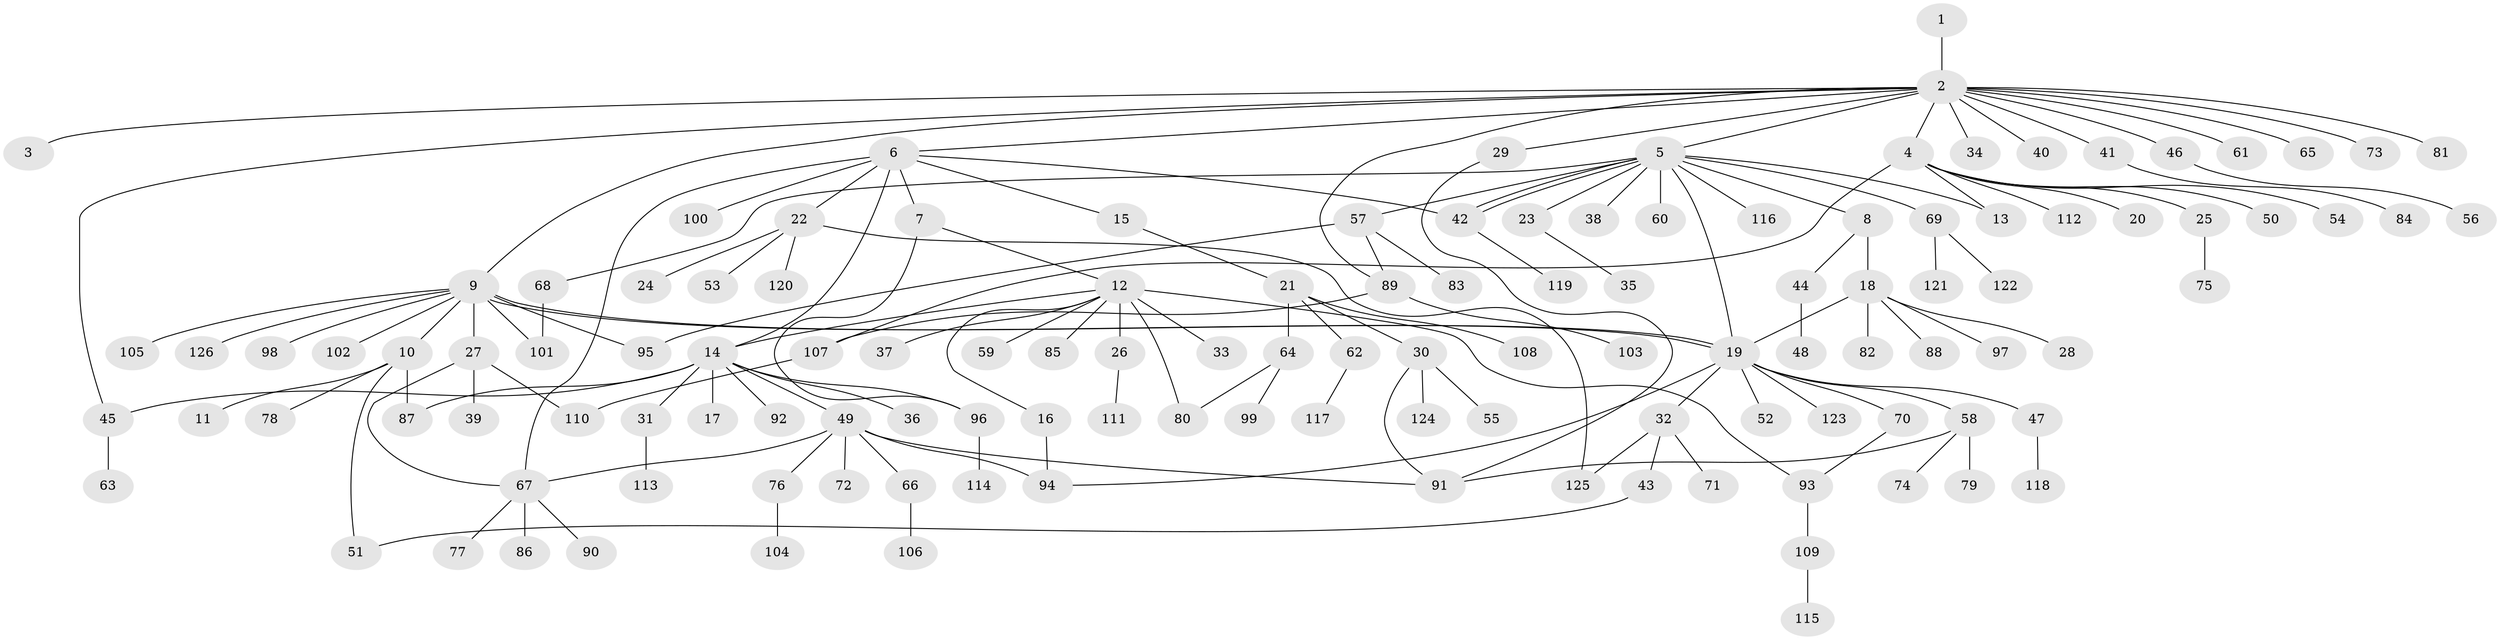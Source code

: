 // coarse degree distribution, {1: 0.8412698412698413, 11: 0.031746031746031744, 2: 0.06349206349206349, 9: 0.015873015873015872, 8: 0.015873015873015872, 15: 0.015873015873015872, 21: 0.015873015873015872}
// Generated by graph-tools (version 1.1) at 2025/51/03/04/25 21:51:12]
// undirected, 126 vertices, 151 edges
graph export_dot {
graph [start="1"]
  node [color=gray90,style=filled];
  1;
  2;
  3;
  4;
  5;
  6;
  7;
  8;
  9;
  10;
  11;
  12;
  13;
  14;
  15;
  16;
  17;
  18;
  19;
  20;
  21;
  22;
  23;
  24;
  25;
  26;
  27;
  28;
  29;
  30;
  31;
  32;
  33;
  34;
  35;
  36;
  37;
  38;
  39;
  40;
  41;
  42;
  43;
  44;
  45;
  46;
  47;
  48;
  49;
  50;
  51;
  52;
  53;
  54;
  55;
  56;
  57;
  58;
  59;
  60;
  61;
  62;
  63;
  64;
  65;
  66;
  67;
  68;
  69;
  70;
  71;
  72;
  73;
  74;
  75;
  76;
  77;
  78;
  79;
  80;
  81;
  82;
  83;
  84;
  85;
  86;
  87;
  88;
  89;
  90;
  91;
  92;
  93;
  94;
  95;
  96;
  97;
  98;
  99;
  100;
  101;
  102;
  103;
  104;
  105;
  106;
  107;
  108;
  109;
  110;
  111;
  112;
  113;
  114;
  115;
  116;
  117;
  118;
  119;
  120;
  121;
  122;
  123;
  124;
  125;
  126;
  1 -- 2;
  2 -- 3;
  2 -- 4;
  2 -- 5;
  2 -- 6;
  2 -- 9;
  2 -- 29;
  2 -- 34;
  2 -- 40;
  2 -- 41;
  2 -- 45;
  2 -- 46;
  2 -- 61;
  2 -- 65;
  2 -- 73;
  2 -- 81;
  2 -- 89;
  4 -- 13;
  4 -- 20;
  4 -- 25;
  4 -- 50;
  4 -- 54;
  4 -- 107;
  4 -- 112;
  5 -- 8;
  5 -- 13;
  5 -- 19;
  5 -- 23;
  5 -- 38;
  5 -- 42;
  5 -- 42;
  5 -- 57;
  5 -- 60;
  5 -- 68;
  5 -- 69;
  5 -- 116;
  6 -- 7;
  6 -- 14;
  6 -- 15;
  6 -- 22;
  6 -- 42;
  6 -- 67;
  6 -- 100;
  7 -- 12;
  7 -- 96;
  8 -- 18;
  8 -- 44;
  9 -- 10;
  9 -- 19;
  9 -- 19;
  9 -- 27;
  9 -- 95;
  9 -- 98;
  9 -- 101;
  9 -- 102;
  9 -- 105;
  9 -- 126;
  10 -- 11;
  10 -- 51;
  10 -- 78;
  10 -- 87;
  12 -- 14;
  12 -- 16;
  12 -- 26;
  12 -- 33;
  12 -- 37;
  12 -- 59;
  12 -- 80;
  12 -- 85;
  12 -- 93;
  14 -- 17;
  14 -- 31;
  14 -- 36;
  14 -- 45;
  14 -- 49;
  14 -- 87;
  14 -- 92;
  14 -- 96;
  15 -- 21;
  16 -- 94;
  18 -- 19;
  18 -- 28;
  18 -- 82;
  18 -- 88;
  18 -- 97;
  19 -- 32;
  19 -- 47;
  19 -- 52;
  19 -- 58;
  19 -- 70;
  19 -- 94;
  19 -- 123;
  21 -- 30;
  21 -- 62;
  21 -- 64;
  21 -- 108;
  22 -- 24;
  22 -- 53;
  22 -- 120;
  22 -- 125;
  23 -- 35;
  25 -- 75;
  26 -- 111;
  27 -- 39;
  27 -- 67;
  27 -- 110;
  29 -- 91;
  30 -- 55;
  30 -- 91;
  30 -- 124;
  31 -- 113;
  32 -- 43;
  32 -- 71;
  32 -- 125;
  41 -- 84;
  42 -- 119;
  43 -- 51;
  44 -- 48;
  45 -- 63;
  46 -- 56;
  47 -- 118;
  49 -- 66;
  49 -- 67;
  49 -- 72;
  49 -- 76;
  49 -- 91;
  49 -- 94;
  57 -- 83;
  57 -- 89;
  57 -- 95;
  58 -- 74;
  58 -- 79;
  58 -- 91;
  62 -- 117;
  64 -- 80;
  64 -- 99;
  66 -- 106;
  67 -- 77;
  67 -- 86;
  67 -- 90;
  68 -- 101;
  69 -- 121;
  69 -- 122;
  70 -- 93;
  76 -- 104;
  89 -- 103;
  89 -- 107;
  93 -- 109;
  96 -- 114;
  107 -- 110;
  109 -- 115;
}
